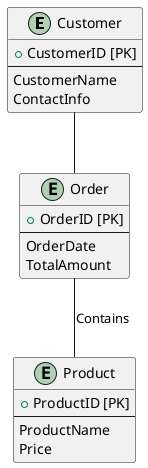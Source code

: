 @startuml
entity Customer {
  + CustomerID [PK]
  --
  CustomerName
  ContactInfo
}

entity Order {
  + OrderID [PK]
  --
  OrderDate
  TotalAmount
}

entity Product {
  + ProductID [PK]
  --
  ProductName
  Price
}

Customer -- Order
Order -- Product: Contains
@enduml
